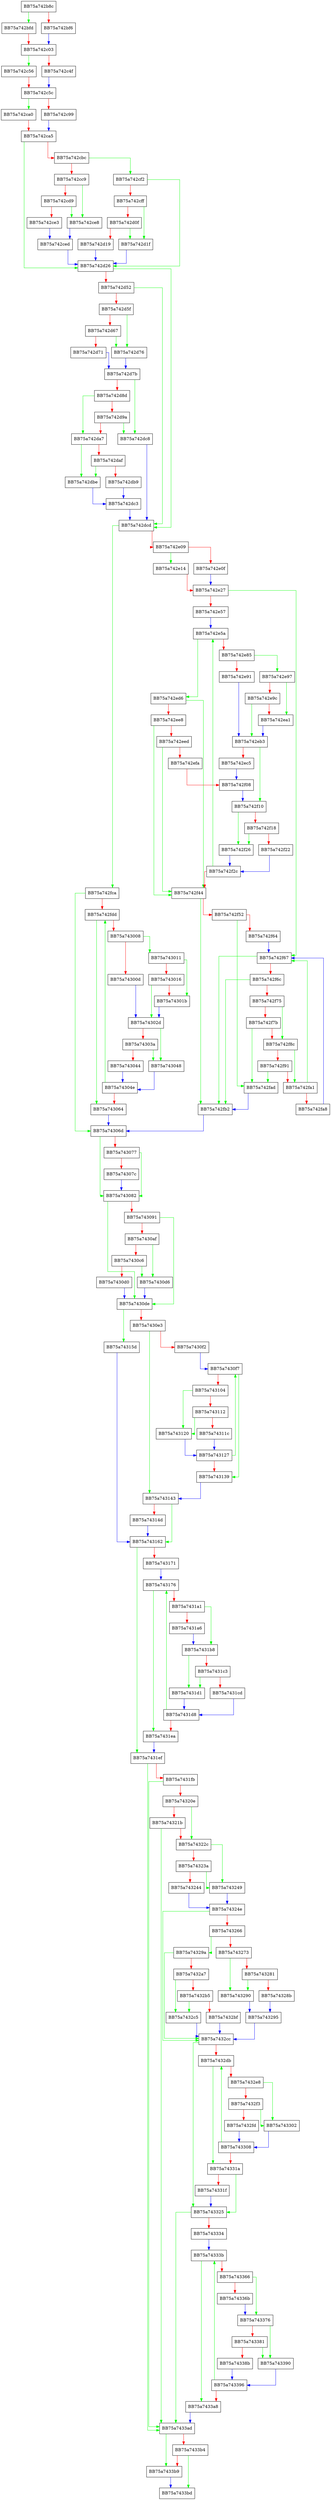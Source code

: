 digraph _Getffldx {
  node [shape="box"];
  graph [splines=ortho];
  BB75a742b8c -> BB75a742bfd [color="green"];
  BB75a742b8c -> BB75a742bf6 [color="red"];
  BB75a742bf6 -> BB75a742c03 [color="blue"];
  BB75a742bfd -> BB75a742c03 [color="red"];
  BB75a742c03 -> BB75a742c56 [color="green"];
  BB75a742c03 -> BB75a742c4f [color="red"];
  BB75a742c4f -> BB75a742c5c [color="blue"];
  BB75a742c56 -> BB75a742c5c [color="red"];
  BB75a742c5c -> BB75a742ca0 [color="green"];
  BB75a742c5c -> BB75a742c99 [color="red"];
  BB75a742c99 -> BB75a742ca5 [color="blue"];
  BB75a742ca0 -> BB75a742ca5 [color="red"];
  BB75a742ca5 -> BB75a742d26 [color="green"];
  BB75a742ca5 -> BB75a742cbc [color="red"];
  BB75a742cbc -> BB75a742cf2 [color="green"];
  BB75a742cbc -> BB75a742cc9 [color="red"];
  BB75a742cc9 -> BB75a742ce8 [color="green"];
  BB75a742cc9 -> BB75a742cd9 [color="red"];
  BB75a742cd9 -> BB75a742ce8 [color="green"];
  BB75a742cd9 -> BB75a742ce3 [color="red"];
  BB75a742ce3 -> BB75a742ced [color="blue"];
  BB75a742ce8 -> BB75a742ced [color="blue"];
  BB75a742ced -> BB75a742d26 [color="blue"];
  BB75a742cf2 -> BB75a742d26 [color="green"];
  BB75a742cf2 -> BB75a742cff [color="red"];
  BB75a742cff -> BB75a742d1f [color="green"];
  BB75a742cff -> BB75a742d0f [color="red"];
  BB75a742d0f -> BB75a742d1f [color="green"];
  BB75a742d0f -> BB75a742d19 [color="red"];
  BB75a742d19 -> BB75a742d26 [color="blue"];
  BB75a742d1f -> BB75a742d26 [color="blue"];
  BB75a742d26 -> BB75a742dcd [color="green"];
  BB75a742d26 -> BB75a742d52 [color="red"];
  BB75a742d52 -> BB75a742dcd [color="green"];
  BB75a742d52 -> BB75a742d5f [color="red"];
  BB75a742d5f -> BB75a742d76 [color="green"];
  BB75a742d5f -> BB75a742d67 [color="red"];
  BB75a742d67 -> BB75a742d76 [color="green"];
  BB75a742d67 -> BB75a742d71 [color="red"];
  BB75a742d71 -> BB75a742d7b [color="blue"];
  BB75a742d76 -> BB75a742d7b [color="blue"];
  BB75a742d7b -> BB75a742dc8 [color="green"];
  BB75a742d7b -> BB75a742d8d [color="red"];
  BB75a742d8d -> BB75a742da7 [color="green"];
  BB75a742d8d -> BB75a742d9a [color="red"];
  BB75a742d9a -> BB75a742dc8 [color="green"];
  BB75a742d9a -> BB75a742da7 [color="red"];
  BB75a742da7 -> BB75a742dbe [color="green"];
  BB75a742da7 -> BB75a742daf [color="red"];
  BB75a742daf -> BB75a742dbe [color="green"];
  BB75a742daf -> BB75a742db9 [color="red"];
  BB75a742db9 -> BB75a742dc3 [color="blue"];
  BB75a742dbe -> BB75a742dc3 [color="blue"];
  BB75a742dc3 -> BB75a742dcd [color="blue"];
  BB75a742dc8 -> BB75a742dcd [color="blue"];
  BB75a742dcd -> BB75a742fca [color="green"];
  BB75a742dcd -> BB75a742e09 [color="red"];
  BB75a742e09 -> BB75a742e14 [color="green"];
  BB75a742e09 -> BB75a742e0f [color="red"];
  BB75a742e0f -> BB75a742e27 [color="blue"];
  BB75a742e14 -> BB75a742e27 [color="red"];
  BB75a742e27 -> BB75a742f67 [color="green"];
  BB75a742e27 -> BB75a742e57 [color="red"];
  BB75a742e57 -> BB75a742e5a [color="blue"];
  BB75a742e5a -> BB75a742ed6 [color="green"];
  BB75a742e5a -> BB75a742e85 [color="red"];
  BB75a742e85 -> BB75a742e97 [color="green"];
  BB75a742e85 -> BB75a742e91 [color="red"];
  BB75a742e91 -> BB75a742eb3 [color="blue"];
  BB75a742e97 -> BB75a742ea1 [color="green"];
  BB75a742e97 -> BB75a742e9c [color="red"];
  BB75a742e9c -> BB75a742eb3 [color="green"];
  BB75a742e9c -> BB75a742ea1 [color="red"];
  BB75a742ea1 -> BB75a742eb3 [color="blue"];
  BB75a742eb3 -> BB75a742f10 [color="green"];
  BB75a742eb3 -> BB75a742ec5 [color="red"];
  BB75a742ec5 -> BB75a742f08 [color="blue"];
  BB75a742ed6 -> BB75a742f44 [color="green"];
  BB75a742ed6 -> BB75a742ee8 [color="red"];
  BB75a742ee8 -> BB75a742f44 [color="green"];
  BB75a742ee8 -> BB75a742eed [color="red"];
  BB75a742eed -> BB75a742f44 [color="green"];
  BB75a742eed -> BB75a742efa [color="red"];
  BB75a742efa -> BB75a742f08 [color="red"];
  BB75a742f08 -> BB75a742f10 [color="blue"];
  BB75a742f10 -> BB75a742f26 [color="green"];
  BB75a742f10 -> BB75a742f18 [color="red"];
  BB75a742f18 -> BB75a742f26 [color="green"];
  BB75a742f18 -> BB75a742f22 [color="red"];
  BB75a742f22 -> BB75a742f2c [color="blue"];
  BB75a742f26 -> BB75a742f2c [color="blue"];
  BB75a742f2c -> BB75a742e5a [color="green"];
  BB75a742f2c -> BB75a742f44 [color="red"];
  BB75a742f44 -> BB75a742fb2 [color="green"];
  BB75a742f44 -> BB75a742f52 [color="red"];
  BB75a742f52 -> BB75a742fad [color="green"];
  BB75a742f52 -> BB75a742f64 [color="red"];
  BB75a742f64 -> BB75a742f67 [color="blue"];
  BB75a742f67 -> BB75a742fb2 [color="green"];
  BB75a742f67 -> BB75a742f6c [color="red"];
  BB75a742f6c -> BB75a742fb2 [color="green"];
  BB75a742f6c -> BB75a742f75 [color="red"];
  BB75a742f75 -> BB75a742f8c [color="green"];
  BB75a742f75 -> BB75a742f7b [color="red"];
  BB75a742f7b -> BB75a742fad [color="green"];
  BB75a742f7b -> BB75a742f8c [color="red"];
  BB75a742f8c -> BB75a742fa1 [color="green"];
  BB75a742f8c -> BB75a742f91 [color="red"];
  BB75a742f91 -> BB75a742fad [color="green"];
  BB75a742f91 -> BB75a742fa1 [color="red"];
  BB75a742fa1 -> BB75a742f67 [color="green"];
  BB75a742fa1 -> BB75a742fa8 [color="red"];
  BB75a742fa8 -> BB75a742f67 [color="blue"];
  BB75a742fad -> BB75a742fb2 [color="blue"];
  BB75a742fb2 -> BB75a74306d [color="blue"];
  BB75a742fca -> BB75a74306d [color="green"];
  BB75a742fca -> BB75a742fdd [color="red"];
  BB75a742fdd -> BB75a743064 [color="green"];
  BB75a742fdd -> BB75a743008 [color="red"];
  BB75a743008 -> BB75a743011 [color="green"];
  BB75a743008 -> BB75a74300d [color="red"];
  BB75a74300d -> BB75a74302d [color="blue"];
  BB75a743011 -> BB75a74301b [color="green"];
  BB75a743011 -> BB75a743016 [color="red"];
  BB75a743016 -> BB75a74302d [color="green"];
  BB75a743016 -> BB75a74301b [color="red"];
  BB75a74301b -> BB75a74302d [color="blue"];
  BB75a74302d -> BB75a743048 [color="green"];
  BB75a74302d -> BB75a74303a [color="red"];
  BB75a74303a -> BB75a743048 [color="green"];
  BB75a74303a -> BB75a743044 [color="red"];
  BB75a743044 -> BB75a74304e [color="blue"];
  BB75a743048 -> BB75a74304e [color="blue"];
  BB75a74304e -> BB75a742fdd [color="green"];
  BB75a74304e -> BB75a743064 [color="red"];
  BB75a743064 -> BB75a74306d [color="blue"];
  BB75a74306d -> BB75a743082 [color="green"];
  BB75a74306d -> BB75a743077 [color="red"];
  BB75a743077 -> BB75a743082 [color="green"];
  BB75a743077 -> BB75a74307c [color="red"];
  BB75a74307c -> BB75a743082 [color="blue"];
  BB75a743082 -> BB75a7430de [color="green"];
  BB75a743082 -> BB75a743091 [color="red"];
  BB75a743091 -> BB75a7430de [color="green"];
  BB75a743091 -> BB75a7430af [color="red"];
  BB75a7430af -> BB75a7430d6 [color="green"];
  BB75a7430af -> BB75a7430c6 [color="red"];
  BB75a7430c6 -> BB75a7430d6 [color="green"];
  BB75a7430c6 -> BB75a7430d0 [color="red"];
  BB75a7430d0 -> BB75a7430de [color="blue"];
  BB75a7430d6 -> BB75a7430de [color="blue"];
  BB75a7430de -> BB75a74315d [color="green"];
  BB75a7430de -> BB75a7430e3 [color="red"];
  BB75a7430e3 -> BB75a743143 [color="green"];
  BB75a7430e3 -> BB75a7430f2 [color="red"];
  BB75a7430f2 -> BB75a7430f7 [color="blue"];
  BB75a7430f7 -> BB75a743139 [color="green"];
  BB75a7430f7 -> BB75a743104 [color="red"];
  BB75a743104 -> BB75a743120 [color="green"];
  BB75a743104 -> BB75a743112 [color="red"];
  BB75a743112 -> BB75a743120 [color="green"];
  BB75a743112 -> BB75a74311c [color="red"];
  BB75a74311c -> BB75a743127 [color="blue"];
  BB75a743120 -> BB75a743127 [color="blue"];
  BB75a743127 -> BB75a7430f7 [color="green"];
  BB75a743127 -> BB75a743139 [color="red"];
  BB75a743139 -> BB75a743143 [color="blue"];
  BB75a743143 -> BB75a743162 [color="green"];
  BB75a743143 -> BB75a74314d [color="red"];
  BB75a74314d -> BB75a743162 [color="blue"];
  BB75a74315d -> BB75a743162 [color="blue"];
  BB75a743162 -> BB75a7431ef [color="green"];
  BB75a743162 -> BB75a743171 [color="red"];
  BB75a743171 -> BB75a743176 [color="blue"];
  BB75a743176 -> BB75a7431ea [color="green"];
  BB75a743176 -> BB75a7431a1 [color="red"];
  BB75a7431a1 -> BB75a7431b8 [color="green"];
  BB75a7431a1 -> BB75a7431a6 [color="red"];
  BB75a7431a6 -> BB75a7431b8 [color="blue"];
  BB75a7431b8 -> BB75a7431d1 [color="green"];
  BB75a7431b8 -> BB75a7431c3 [color="red"];
  BB75a7431c3 -> BB75a7431d1 [color="green"];
  BB75a7431c3 -> BB75a7431cd [color="red"];
  BB75a7431cd -> BB75a7431d8 [color="blue"];
  BB75a7431d1 -> BB75a7431d8 [color="blue"];
  BB75a7431d8 -> BB75a743176 [color="green"];
  BB75a7431d8 -> BB75a7431ea [color="red"];
  BB75a7431ea -> BB75a7431ef [color="blue"];
  BB75a7431ef -> BB75a7433ad [color="green"];
  BB75a7431ef -> BB75a7431fb [color="red"];
  BB75a7431fb -> BB75a7433ad [color="green"];
  BB75a7431fb -> BB75a74320e [color="red"];
  BB75a74320e -> BB75a74322c [color="green"];
  BB75a74320e -> BB75a74321b [color="red"];
  BB75a74321b -> BB75a7433ad [color="green"];
  BB75a74321b -> BB75a74322c [color="red"];
  BB75a74322c -> BB75a743249 [color="green"];
  BB75a74322c -> BB75a74323a [color="red"];
  BB75a74323a -> BB75a743249 [color="green"];
  BB75a74323a -> BB75a743244 [color="red"];
  BB75a743244 -> BB75a74324e [color="blue"];
  BB75a743249 -> BB75a74324e [color="blue"];
  BB75a74324e -> BB75a7432cc [color="green"];
  BB75a74324e -> BB75a743266 [color="red"];
  BB75a743266 -> BB75a74329a [color="green"];
  BB75a743266 -> BB75a743273 [color="red"];
  BB75a743273 -> BB75a743290 [color="green"];
  BB75a743273 -> BB75a743281 [color="red"];
  BB75a743281 -> BB75a743290 [color="green"];
  BB75a743281 -> BB75a74328b [color="red"];
  BB75a74328b -> BB75a743295 [color="blue"];
  BB75a743290 -> BB75a743295 [color="blue"];
  BB75a743295 -> BB75a7432cc [color="blue"];
  BB75a74329a -> BB75a7432cc [color="green"];
  BB75a74329a -> BB75a7432a7 [color="red"];
  BB75a7432a7 -> BB75a7432c5 [color="green"];
  BB75a7432a7 -> BB75a7432b5 [color="red"];
  BB75a7432b5 -> BB75a7432c5 [color="green"];
  BB75a7432b5 -> BB75a7432bf [color="red"];
  BB75a7432bf -> BB75a7432cc [color="blue"];
  BB75a7432c5 -> BB75a7432cc [color="blue"];
  BB75a7432cc -> BB75a743325 [color="green"];
  BB75a7432cc -> BB75a7432db [color="red"];
  BB75a7432db -> BB75a74331a [color="green"];
  BB75a7432db -> BB75a7432e8 [color="red"];
  BB75a7432e8 -> BB75a743302 [color="green"];
  BB75a7432e8 -> BB75a7432f3 [color="red"];
  BB75a7432f3 -> BB75a743302 [color="green"];
  BB75a7432f3 -> BB75a7432fd [color="red"];
  BB75a7432fd -> BB75a743308 [color="blue"];
  BB75a743302 -> BB75a743308 [color="blue"];
  BB75a743308 -> BB75a7432db [color="green"];
  BB75a743308 -> BB75a74331a [color="red"];
  BB75a74331a -> BB75a743325 [color="green"];
  BB75a74331a -> BB75a74331f [color="red"];
  BB75a74331f -> BB75a743325 [color="blue"];
  BB75a743325 -> BB75a7433ad [color="green"];
  BB75a743325 -> BB75a743334 [color="red"];
  BB75a743334 -> BB75a74333b [color="blue"];
  BB75a74333b -> BB75a7433a8 [color="green"];
  BB75a74333b -> BB75a743366 [color="red"];
  BB75a743366 -> BB75a743376 [color="green"];
  BB75a743366 -> BB75a74336b [color="red"];
  BB75a74336b -> BB75a743376 [color="blue"];
  BB75a743376 -> BB75a743390 [color="green"];
  BB75a743376 -> BB75a743381 [color="red"];
  BB75a743381 -> BB75a743390 [color="green"];
  BB75a743381 -> BB75a74338b [color="red"];
  BB75a74338b -> BB75a743396 [color="blue"];
  BB75a743390 -> BB75a743396 [color="blue"];
  BB75a743396 -> BB75a74333b [color="green"];
  BB75a743396 -> BB75a7433a8 [color="red"];
  BB75a7433a8 -> BB75a7433ad [color="blue"];
  BB75a7433ad -> BB75a7433b9 [color="green"];
  BB75a7433ad -> BB75a7433b4 [color="red"];
  BB75a7433b4 -> BB75a7433bd [color="green"];
  BB75a7433b4 -> BB75a7433b9 [color="red"];
  BB75a7433b9 -> BB75a7433bd [color="blue"];
}